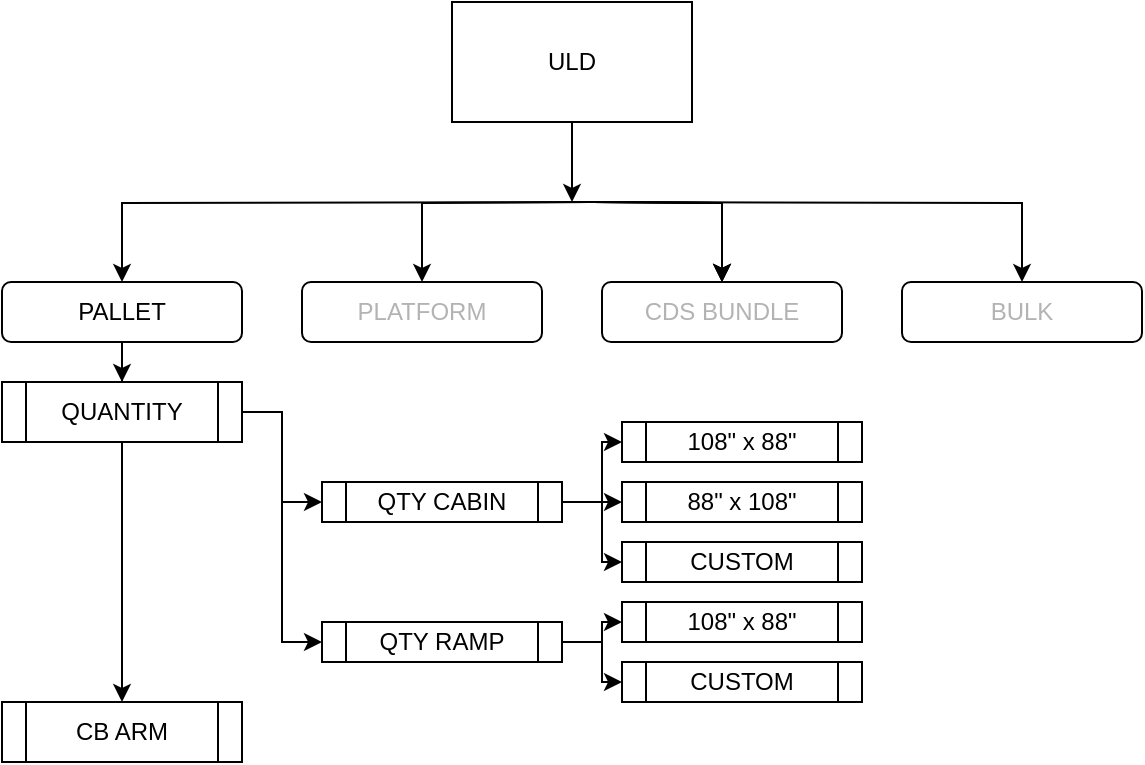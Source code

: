 <mxfile version="14.4.3" type="github">
  <diagram id="zNYKwzeYJlgeWxAAmG42" name="Page-1">
    <mxGraphModel dx="654" dy="1555" grid="1" gridSize="10" guides="1" tooltips="1" connect="1" arrows="1" fold="1" page="1" pageScale="1" pageWidth="827" pageHeight="1169" math="0" shadow="0">
      <root>
        <mxCell id="0" />
        <mxCell id="1" parent="0" />
        <mxCell id="AsTVMmRhvtfGat-J_vea-8" style="edgeStyle=orthogonalEdgeStyle;rounded=0;orthogonalLoop=1;jettySize=auto;html=1;entryX=0.5;entryY=0;entryDx=0;entryDy=0;exitX=0.5;exitY=1;exitDx=0;exitDy=0;exitPerimeter=0;" edge="1" parent="1" target="AsTVMmRhvtfGat-J_vea-2">
          <mxGeometry relative="1" as="geometry">
            <mxPoint x="340" y="40" as="sourcePoint" />
          </mxGeometry>
        </mxCell>
        <mxCell id="AsTVMmRhvtfGat-J_vea-9" style="edgeStyle=orthogonalEdgeStyle;rounded=0;orthogonalLoop=1;jettySize=auto;html=1;entryX=0.5;entryY=0;entryDx=0;entryDy=0;" edge="1" parent="1" target="AsTVMmRhvtfGat-J_vea-3">
          <mxGeometry relative="1" as="geometry">
            <mxPoint x="340" y="40" as="sourcePoint" />
          </mxGeometry>
        </mxCell>
        <mxCell id="AsTVMmRhvtfGat-J_vea-10" style="edgeStyle=orthogonalEdgeStyle;rounded=0;orthogonalLoop=1;jettySize=auto;html=1;entryX=0.5;entryY=0;entryDx=0;entryDy=0;" edge="1" parent="1" target="AsTVMmRhvtfGat-J_vea-4">
          <mxGeometry relative="1" as="geometry">
            <mxPoint x="340" y="40" as="sourcePoint" />
          </mxGeometry>
        </mxCell>
        <mxCell id="AsTVMmRhvtfGat-J_vea-11" style="edgeStyle=orthogonalEdgeStyle;rounded=0;orthogonalLoop=1;jettySize=auto;html=1;entryX=0.5;entryY=0;entryDx=0;entryDy=0;exitX=0.5;exitY=1;exitDx=0;exitDy=0;exitPerimeter=0;" edge="1" parent="1" target="AsTVMmRhvtfGat-J_vea-5">
          <mxGeometry relative="1" as="geometry">
            <mxPoint x="340" y="40" as="sourcePoint" />
          </mxGeometry>
        </mxCell>
        <mxCell id="AsTVMmRhvtfGat-J_vea-38" value="" style="edgeStyle=orthogonalEdgeStyle;rounded=0;orthogonalLoop=1;jettySize=auto;html=1;" edge="1" parent="1" target="AsTVMmRhvtfGat-J_vea-4">
          <mxGeometry relative="1" as="geometry">
            <mxPoint x="340" y="40" as="sourcePoint" />
          </mxGeometry>
        </mxCell>
        <mxCell id="AsTVMmRhvtfGat-J_vea-39" value="" style="edgeStyle=orthogonalEdgeStyle;rounded=0;orthogonalLoop=1;jettySize=auto;html=1;labelPosition=left;verticalLabelPosition=top;align=right;verticalAlign=bottom;" edge="1" parent="1" target="AsTVMmRhvtfGat-J_vea-4">
          <mxGeometry relative="1" as="geometry">
            <mxPoint x="340" y="40" as="sourcePoint" />
          </mxGeometry>
        </mxCell>
        <mxCell id="AsTVMmRhvtfGat-J_vea-42" style="edgeStyle=orthogonalEdgeStyle;rounded=0;orthogonalLoop=1;jettySize=auto;html=1;" edge="1" parent="1" source="AsTVMmRhvtfGat-J_vea-2" target="AsTVMmRhvtfGat-J_vea-18">
          <mxGeometry relative="1" as="geometry" />
        </mxCell>
        <mxCell id="AsTVMmRhvtfGat-J_vea-2" value="PALLET" style="rounded=1;whiteSpace=wrap;html=1;" vertex="1" parent="1">
          <mxGeometry x="45" y="80" width="120" height="30" as="geometry" />
        </mxCell>
        <mxCell id="AsTVMmRhvtfGat-J_vea-3" value="PLATFORM" style="rounded=1;whiteSpace=wrap;html=1;fontColor=#B3B3B3;" vertex="1" parent="1">
          <mxGeometry x="195" y="80" width="120" height="30" as="geometry" />
        </mxCell>
        <mxCell id="AsTVMmRhvtfGat-J_vea-4" value="CDS BUNDLE" style="rounded=1;whiteSpace=wrap;html=1;fontColor=#B3B3B3;" vertex="1" parent="1">
          <mxGeometry x="345" y="80" width="120" height="30" as="geometry" />
        </mxCell>
        <mxCell id="AsTVMmRhvtfGat-J_vea-5" value="BULK" style="rounded=1;whiteSpace=wrap;html=1;fontColor=#B3B3B3;" vertex="1" parent="1">
          <mxGeometry x="495" y="80" width="120" height="30" as="geometry" />
        </mxCell>
        <mxCell id="AsTVMmRhvtfGat-J_vea-36" style="edgeStyle=orthogonalEdgeStyle;rounded=0;orthogonalLoop=1;jettySize=auto;html=1;entryX=0;entryY=0.5;entryDx=0;entryDy=0;" edge="1" parent="1" source="AsTVMmRhvtfGat-J_vea-18" target="AsTVMmRhvtfGat-J_vea-20">
          <mxGeometry relative="1" as="geometry" />
        </mxCell>
        <mxCell id="AsTVMmRhvtfGat-J_vea-37" style="edgeStyle=orthogonalEdgeStyle;rounded=0;orthogonalLoop=1;jettySize=auto;html=1;entryX=0;entryY=0.5;entryDx=0;entryDy=0;" edge="1" parent="1" source="AsTVMmRhvtfGat-J_vea-18" target="AsTVMmRhvtfGat-J_vea-21">
          <mxGeometry relative="1" as="geometry" />
        </mxCell>
        <mxCell id="AsTVMmRhvtfGat-J_vea-44" style="edgeStyle=orthogonalEdgeStyle;rounded=0;orthogonalLoop=1;jettySize=auto;html=1;" edge="1" parent="1" source="AsTVMmRhvtfGat-J_vea-18" target="AsTVMmRhvtfGat-J_vea-43">
          <mxGeometry relative="1" as="geometry" />
        </mxCell>
        <mxCell id="AsTVMmRhvtfGat-J_vea-18" value="QUANTITY" style="shape=process;whiteSpace=wrap;html=1;backgroundOutline=1;" vertex="1" parent="1">
          <mxGeometry x="45" y="130" width="120" height="30" as="geometry" />
        </mxCell>
        <mxCell id="AsTVMmRhvtfGat-J_vea-27" style="edgeStyle=orthogonalEdgeStyle;rounded=0;orthogonalLoop=1;jettySize=auto;html=1;entryX=0;entryY=0.5;entryDx=0;entryDy=0;" edge="1" parent="1" source="AsTVMmRhvtfGat-J_vea-20" target="AsTVMmRhvtfGat-J_vea-24">
          <mxGeometry relative="1" as="geometry" />
        </mxCell>
        <mxCell id="AsTVMmRhvtfGat-J_vea-28" style="edgeStyle=orthogonalEdgeStyle;rounded=0;orthogonalLoop=1;jettySize=auto;html=1;entryX=0;entryY=0.5;entryDx=0;entryDy=0;" edge="1" parent="1" source="AsTVMmRhvtfGat-J_vea-20" target="AsTVMmRhvtfGat-J_vea-25">
          <mxGeometry relative="1" as="geometry" />
        </mxCell>
        <mxCell id="AsTVMmRhvtfGat-J_vea-29" style="edgeStyle=orthogonalEdgeStyle;rounded=0;orthogonalLoop=1;jettySize=auto;html=1;entryX=0;entryY=0.5;entryDx=0;entryDy=0;" edge="1" parent="1" source="AsTVMmRhvtfGat-J_vea-20" target="AsTVMmRhvtfGat-J_vea-26">
          <mxGeometry relative="1" as="geometry" />
        </mxCell>
        <mxCell id="AsTVMmRhvtfGat-J_vea-20" value="QTY CABIN" style="shape=process;whiteSpace=wrap;html=1;backgroundOutline=1;" vertex="1" parent="1">
          <mxGeometry x="205" y="180" width="120" height="20" as="geometry" />
        </mxCell>
        <mxCell id="AsTVMmRhvtfGat-J_vea-34" style="edgeStyle=orthogonalEdgeStyle;rounded=0;orthogonalLoop=1;jettySize=auto;html=1;" edge="1" parent="1" source="AsTVMmRhvtfGat-J_vea-21" target="AsTVMmRhvtfGat-J_vea-30">
          <mxGeometry relative="1" as="geometry" />
        </mxCell>
        <mxCell id="AsTVMmRhvtfGat-J_vea-35" style="edgeStyle=orthogonalEdgeStyle;rounded=0;orthogonalLoop=1;jettySize=auto;html=1;entryX=0;entryY=0.5;entryDx=0;entryDy=0;" edge="1" parent="1" source="AsTVMmRhvtfGat-J_vea-21" target="AsTVMmRhvtfGat-J_vea-31">
          <mxGeometry relative="1" as="geometry" />
        </mxCell>
        <mxCell id="AsTVMmRhvtfGat-J_vea-21" value="QTY RAMP" style="shape=process;whiteSpace=wrap;html=1;backgroundOutline=1;" vertex="1" parent="1">
          <mxGeometry x="205" y="250" width="120" height="20" as="geometry" />
        </mxCell>
        <mxCell id="AsTVMmRhvtfGat-J_vea-24" value="108&quot; x 88&quot;" style="shape=process;whiteSpace=wrap;html=1;backgroundOutline=1;" vertex="1" parent="1">
          <mxGeometry x="355" y="150" width="120" height="20" as="geometry" />
        </mxCell>
        <mxCell id="AsTVMmRhvtfGat-J_vea-25" value="88&quot; x 108&quot;" style="shape=process;whiteSpace=wrap;html=1;backgroundOutline=1;" vertex="1" parent="1">
          <mxGeometry x="355" y="180" width="120" height="20" as="geometry" />
        </mxCell>
        <mxCell id="AsTVMmRhvtfGat-J_vea-26" value="CUSTOM" style="shape=process;whiteSpace=wrap;html=1;backgroundOutline=1;" vertex="1" parent="1">
          <mxGeometry x="355" y="210" width="120" height="20" as="geometry" />
        </mxCell>
        <mxCell id="AsTVMmRhvtfGat-J_vea-30" value="108&quot; x 88&quot;" style="shape=process;whiteSpace=wrap;html=1;backgroundOutline=1;" vertex="1" parent="1">
          <mxGeometry x="355" y="240" width="120" height="20" as="geometry" />
        </mxCell>
        <mxCell id="AsTVMmRhvtfGat-J_vea-31" value="CUSTOM" style="shape=process;whiteSpace=wrap;html=1;backgroundOutline=1;" vertex="1" parent="1">
          <mxGeometry x="355" y="270" width="120" height="20" as="geometry" />
        </mxCell>
        <mxCell id="AsTVMmRhvtfGat-J_vea-41" style="edgeStyle=orthogonalEdgeStyle;rounded=0;orthogonalLoop=1;jettySize=auto;html=1;" edge="1" parent="1" source="AsTVMmRhvtfGat-J_vea-40">
          <mxGeometry relative="1" as="geometry">
            <mxPoint x="330" y="40" as="targetPoint" />
          </mxGeometry>
        </mxCell>
        <mxCell id="AsTVMmRhvtfGat-J_vea-40" value="ULD" style="rounded=0;whiteSpace=wrap;html=1;" vertex="1" parent="1">
          <mxGeometry x="270" y="-60" width="120" height="60" as="geometry" />
        </mxCell>
        <mxCell id="AsTVMmRhvtfGat-J_vea-43" value="CB ARM" style="shape=process;whiteSpace=wrap;html=1;backgroundOutline=1;" vertex="1" parent="1">
          <mxGeometry x="45" y="290" width="120" height="30" as="geometry" />
        </mxCell>
      </root>
    </mxGraphModel>
  </diagram>
</mxfile>
